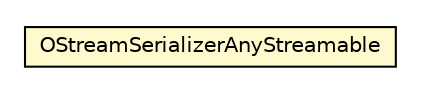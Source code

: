 #!/usr/local/bin/dot
#
# Class diagram 
# Generated by UMLGraph version R5_6-24-gf6e263 (http://www.umlgraph.org/)
#

digraph G {
	edge [fontname="Helvetica",fontsize=10,labelfontname="Helvetica",labelfontsize=10];
	node [fontname="Helvetica",fontsize=10,shape=plaintext];
	nodesep=0.25;
	ranksep=0.5;
	// com.orientechnologies.orient.core.serialization.serializer.stream.OStreamSerializerAnyStreamable
	c7307380 [label=<<table title="com.orientechnologies.orient.core.serialization.serializer.stream.OStreamSerializerAnyStreamable" border="0" cellborder="1" cellspacing="0" cellpadding="2" port="p" bgcolor="lemonChiffon" href="./OStreamSerializerAnyStreamable.html">
		<tr><td><table border="0" cellspacing="0" cellpadding="1">
<tr><td align="center" balign="center"> OStreamSerializerAnyStreamable </td></tr>
		</table></td></tr>
		</table>>, URL="./OStreamSerializerAnyStreamable.html", fontname="Helvetica", fontcolor="black", fontsize=10.0];
}

